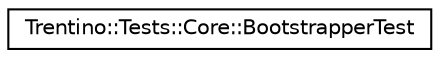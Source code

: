digraph G
{
  edge [fontname="Helvetica",fontsize="10",labelfontname="Helvetica",labelfontsize="10"];
  node [fontname="Helvetica",fontsize="10",shape=record];
  rankdir="LR";
  Node1 [label="Trentino::Tests::Core::BootstrapperTest",height=0.2,width=0.4,color="black", fillcolor="white", style="filled",URL="$class_trentino_1_1_tests_1_1_core_1_1_bootstrapper_test.html"];
}
